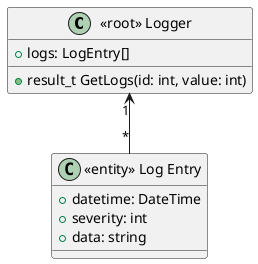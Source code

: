 @startuml

class "<<root>> Logger" as logger {
  +logs: LogEntry[]
  +result_t GetLogs(id: int, value: int)
}

class "<<entity>> Log Entry" as entry {
  +datetime: DateTime
  +severity: int
  +data: string
}

logger "1" <-- "*" entry

@enduml